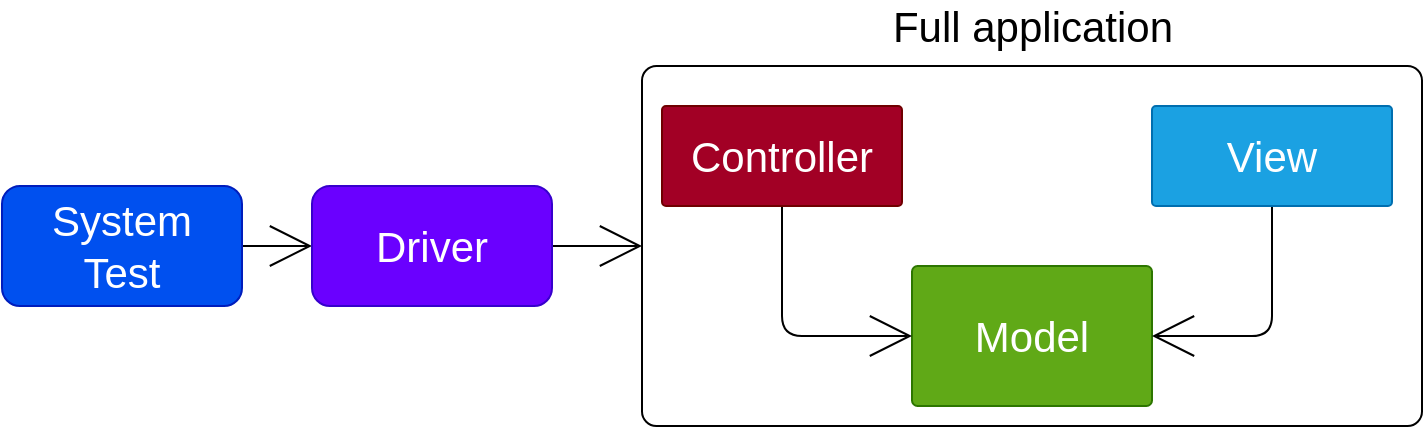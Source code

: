 <mxfile>
    <diagram id="o3QUeWG2Q1G_T5GExI4c" name="Page-1">
        <mxGraphModel dx="1240" dy="1470" grid="1" gridSize="10" guides="1" tooltips="1" connect="1" arrows="1" fold="1" page="1" pageScale="1" pageWidth="850" pageHeight="1100" math="0" shadow="0">
            <root>
                <mxCell id="0"/>
                <mxCell id="1" parent="0"/>
                <mxCell id="13" style="edgeStyle=orthogonalEdgeStyle;html=1;exitX=1;exitY=0.5;exitDx=0;exitDy=0;entryX=0;entryY=0.5;entryDx=0;entryDy=0;endArrow=open;endFill=0;endSize=19;" edge="1" parent="1" source="2" target="3">
                    <mxGeometry relative="1" as="geometry"/>
                </mxCell>
                <mxCell id="2" value="System&lt;br style=&quot;font-size: 21px;&quot;&gt;Test" style="rounded=1;whiteSpace=wrap;html=1;fontSize=21;fillColor=#0050ef;strokeColor=#001DBC;fontColor=#ffffff;" vertex="1" parent="1">
                    <mxGeometry x="10" y="100" width="120" height="60" as="geometry"/>
                </mxCell>
                <mxCell id="14" style="edgeStyle=orthogonalEdgeStyle;html=1;exitX=1;exitY=0.5;exitDx=0;exitDy=0;entryX=0;entryY=0.5;entryDx=0;entryDy=0;endArrow=open;endFill=0;endSize=19;" edge="1" parent="1" source="3" target="4">
                    <mxGeometry relative="1" as="geometry"/>
                </mxCell>
                <mxCell id="3" value="Driver" style="rounded=1;whiteSpace=wrap;html=1;fontSize=21;fillColor=#6a00ff;strokeColor=#3700CC;fontColor=#ffffff;" vertex="1" parent="1">
                    <mxGeometry x="165" y="100" width="120" height="60" as="geometry"/>
                </mxCell>
                <mxCell id="4" value="" style="rounded=1;whiteSpace=wrap;html=1;arcSize=4;" vertex="1" parent="1">
                    <mxGeometry x="330" y="40" width="390" height="180" as="geometry"/>
                </mxCell>
                <mxCell id="6" value="Model" style="rounded=1;whiteSpace=wrap;html=1;arcSize=4;fontSize=21;fillColor=#60a917;strokeColor=#2D7600;fontColor=#ffffff;" vertex="1" parent="1">
                    <mxGeometry x="465" y="140" width="120" height="70" as="geometry"/>
                </mxCell>
                <mxCell id="10" style="edgeStyle=orthogonalEdgeStyle;html=1;exitX=0.5;exitY=1;exitDx=0;exitDy=0;entryX=0;entryY=0.5;entryDx=0;entryDy=0;endArrow=open;endFill=0;endSize=19;" edge="1" parent="1" source="8" target="6">
                    <mxGeometry relative="1" as="geometry"/>
                </mxCell>
                <mxCell id="8" value="Controller" style="rounded=1;whiteSpace=wrap;html=1;arcSize=4;fontSize=21;fillColor=#a20025;strokeColor=#6F0000;fontColor=#ffffff;" vertex="1" parent="1">
                    <mxGeometry x="340" y="60" width="120" height="50" as="geometry"/>
                </mxCell>
                <mxCell id="11" style="edgeStyle=orthogonalEdgeStyle;html=1;exitX=0.5;exitY=1;exitDx=0;exitDy=0;entryX=1;entryY=0.5;entryDx=0;entryDy=0;endArrow=open;endFill=0;endSize=19;" edge="1" parent="1" source="9" target="6">
                    <mxGeometry relative="1" as="geometry"/>
                </mxCell>
                <mxCell id="9" value="View" style="rounded=1;whiteSpace=wrap;html=1;arcSize=4;fontSize=21;fillColor=#1ba1e2;strokeColor=#006EAF;fontColor=#ffffff;" vertex="1" parent="1">
                    <mxGeometry x="585" y="60" width="120" height="50" as="geometry"/>
                </mxCell>
                <mxCell id="15" value="Full application" style="text;html=1;strokeColor=none;fillColor=none;align=center;verticalAlign=middle;whiteSpace=wrap;rounded=0;fontSize=21;" vertex="1" parent="1">
                    <mxGeometry x="382.5" y="10" width="285" height="20" as="geometry"/>
                </mxCell>
            </root>
        </mxGraphModel>
    </diagram>
</mxfile>